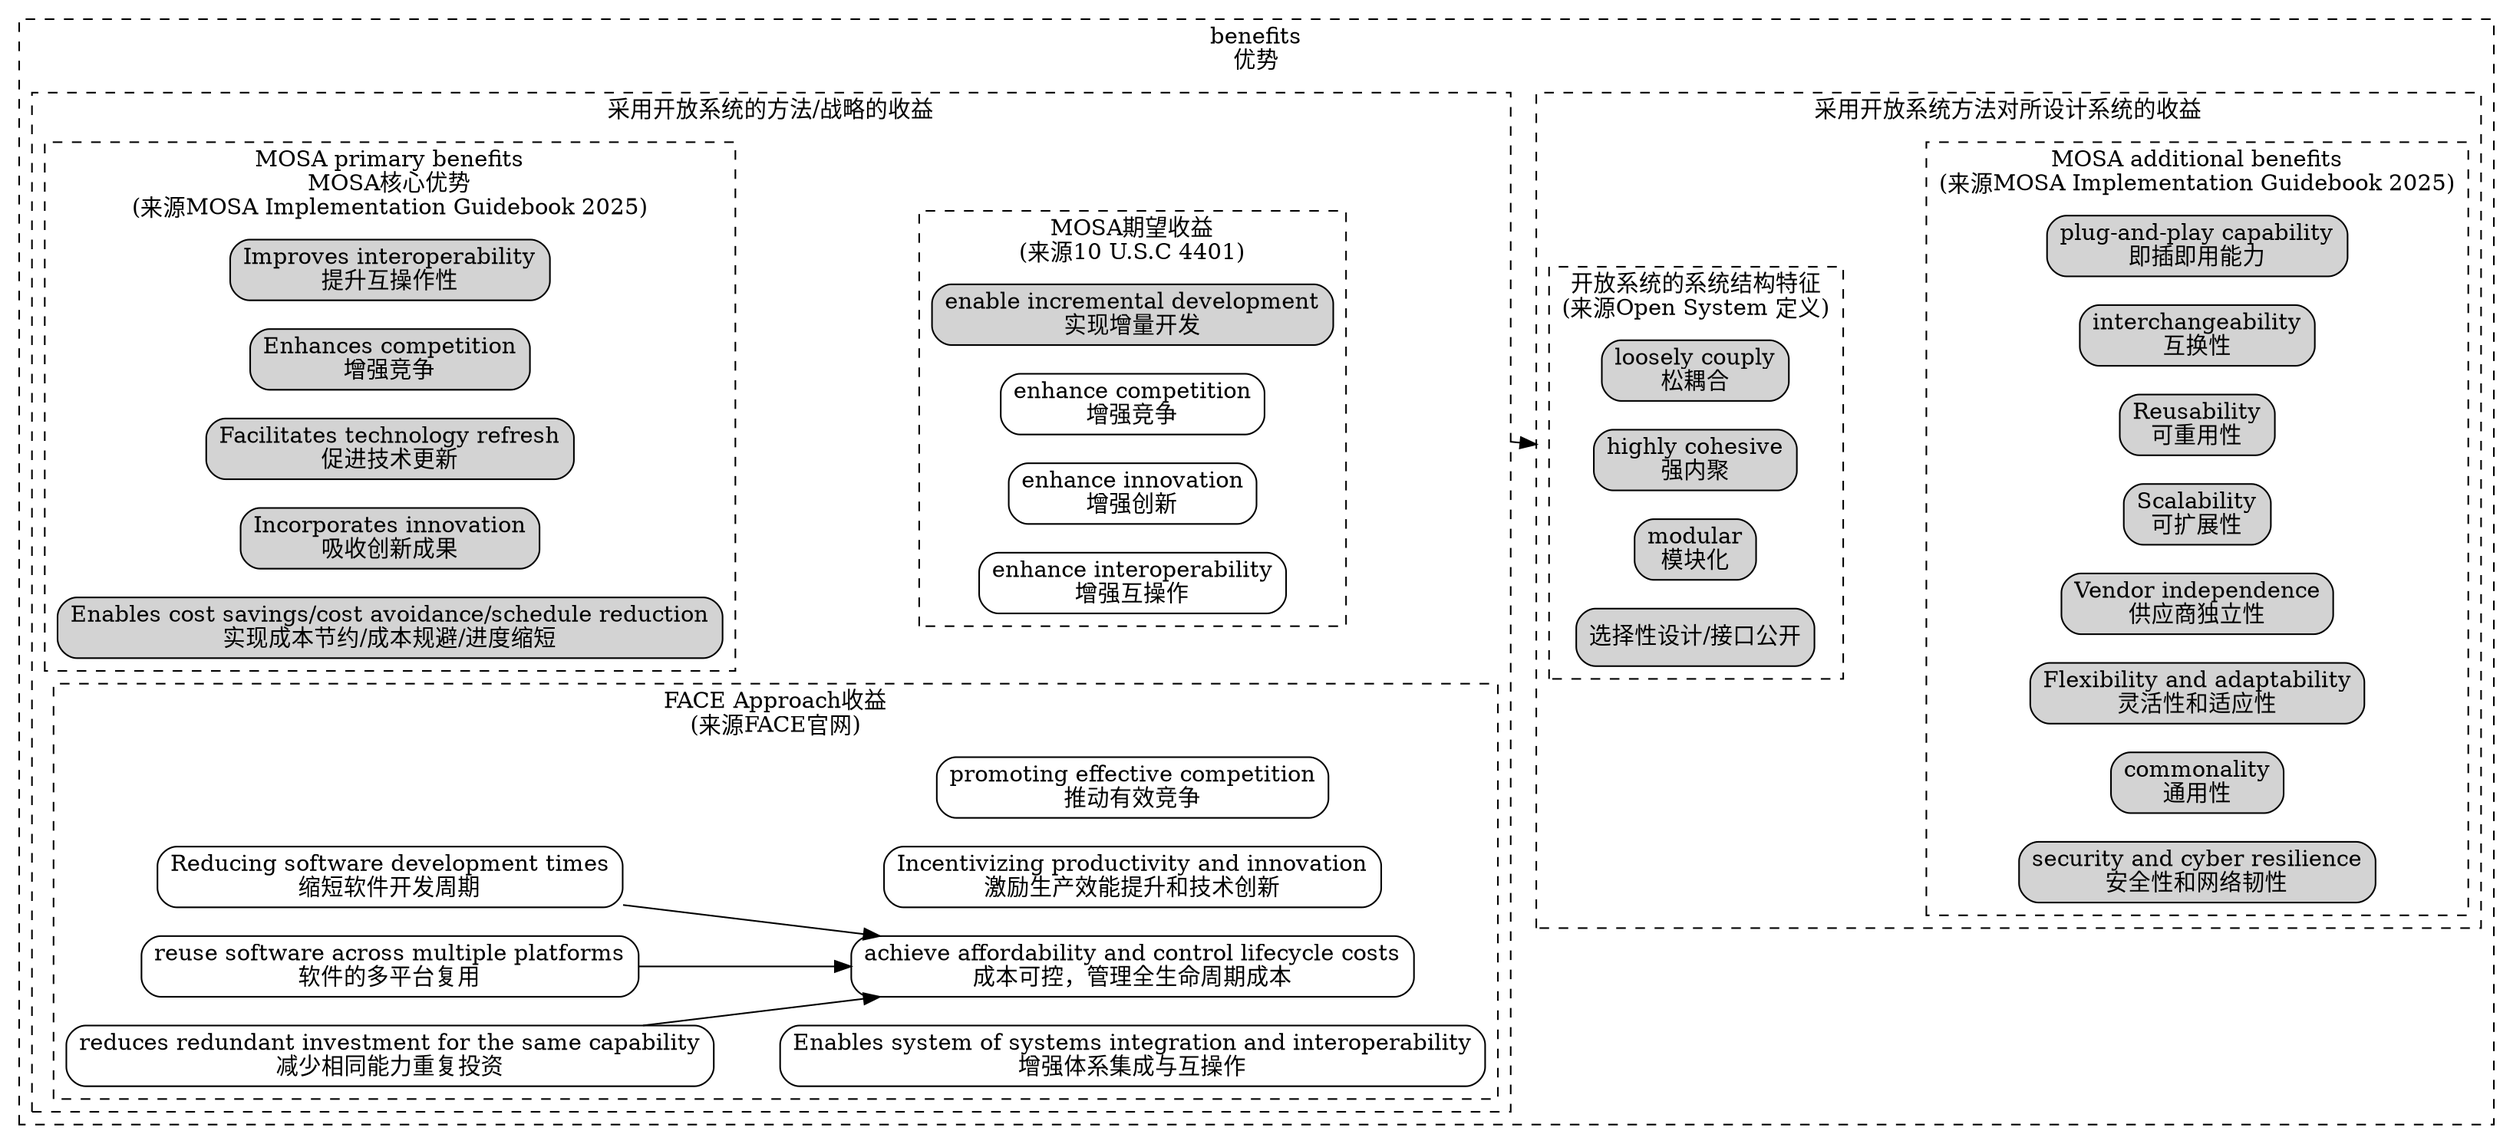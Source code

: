 digraph G {
  graph [rankdir=LR,compound=true];
  node [shape=box, style="rounded,filled"];
subgraph cluster_MOSA_benefits{
	label="benefits\n优势"
	style = dashed;
subgraph cluster_MOSA_benefits1{
	label="采用开放系统的方法/战略的收益"
	style = dashed;
	
	subgraph cluster_MOSA_primary_benefits{
	label="MOSA primary benefits\nMOSA核心优势\n(来源MOSA Implementation Guidebook 2025)"
	style = dashed;
	MOSA_Benefit1[label="Improves interoperability\n提升互操作性"]
	MOSA_Benefit2[label="Enhances competition\n增强竞争"]
	MOSA_Benefit3[label="Facilitates technology refresh\n促进技术更新"]
	MOSA_Benefit4[label="Incorporates innovation\n吸收创新成果"]
	MOSA_Benefit5[label="Enables cost savings/cost avoidance/schedule reduction\n实现成本节约/成本规避/进度缩短"]
	}
subgraph cluster_MOSA_benefits2{
	label="MOSA期望收益\n(来源10 U.S.C 4401)"
	style = dashed;
	MOSA_Benefit14[label="enable incremental development\n实现增量开发"]
	MOSA_Benefit15[label="enhance competition\n增强竞争",color=black,fillcolor=white]
	MOSA_Benefit16[label="enhance innovation\n增强创新",color=black,fillcolor=white]
	MOSA_Benefit17[label="enhance interoperability\n增强互操作",color=black,fillcolor=white]
}
subgraph cluster_FACE_benefits2{
	label="FACE Approach收益\n(来源FACE官网)"
	style = dashed;
	FACE_Benefit0[label="promoting effective competition\n推动有效竞争",color=black,fillcolor=white]
	FACE_Benefit1[label="achieve affordability and control lifecycle costs\n成本可控，管理全生命周期成本",color=black,fillcolor=white]
	FACE_Benefit2[label="Incentivizing productivity and innovation\n激励生产效能提升和技术创新",color=black,fillcolor=white]
	FACE_Benefit3[label="Reducing software development times\n缩短软件开发周期",color=black,fillcolor=white]
	FACE_Benefit4[label="reuse software across multiple platforms\n软件的多平台复用",color=black,fillcolor=white]
	FACE_Benefit5[label="reduces redundant investment for the same capability\n减少相同能力重复投资",color=black,fillcolor=white]
	FACE_Benefit6[label="Enables system of systems integration and interoperability\n增强体系集成与互操作",color=black,fillcolor=white]
	{rank=same;FACE_Benefit1;FACE_Benefit2;FACE_Benefit6;FACE_Benefit0}
	FACE_Benefit3->FACE_Benefit1
	FACE_Benefit4->FACE_Benefit1
	FACE_Benefit5->FACE_Benefit1
}
}
subgraph cluster_MOSA_system_benefits{
	style = dashed;
	label = "采用开放系统方法对所设计系统的收益"
	subgraph cluster_MOSA_additional_benefits{
	label="MOSA additional benefits\n(来源MOSA Implementation Guidebook 2025)"
	style = dashed;
	MOSA_Benefit6[label="plug-and-play capability\n即插即用能力"]
	MOSA_Benefit7[label="interchangeability\n互换性"]
	MOSA_Benefit8[label="Reusability\n可重用性"]
	MOSA_Benefit9[label="Scalability\n可扩展性"]
	MOSA_Benefit10[label="Vendor independence\n供应商独立性"]
	MOSA_Benefit11[label="Flexibility and adaptability\n灵活性和适应性"]
	MOSA_Benefit12[label="commonality\n通用性"]
	MOSA_Benefit13[label="security and cyber resilience\n安全性和网络韧性"]
	}
	subgraph cluster_MOSA_system_benefits1{
	label="开放系统的系统结构特征\n(来源Open System 定义)"
	style = dashed;
	OpenSystem_feature1[label="loosely couply\n松耦合"];
	OpenSystem_feature2[label="highly cohesive\n强内聚"];
	OpenSystem_feature3[label="modular\n模块化"];
	OpenSystem_feature4[label="选择性设计/接口公开"];
	}
	OpenSystem_feature2->MOSA_Benefit9[style=invis]
}
}
MOSA_Benefit15->OpenSystem_feature2[lhead = "cluster_MOSA_system_benefits",ltail = "cluster_MOSA_benefits1"]
MOSA_Benefit1->MOSA_Benefit14[style=invis]
}

